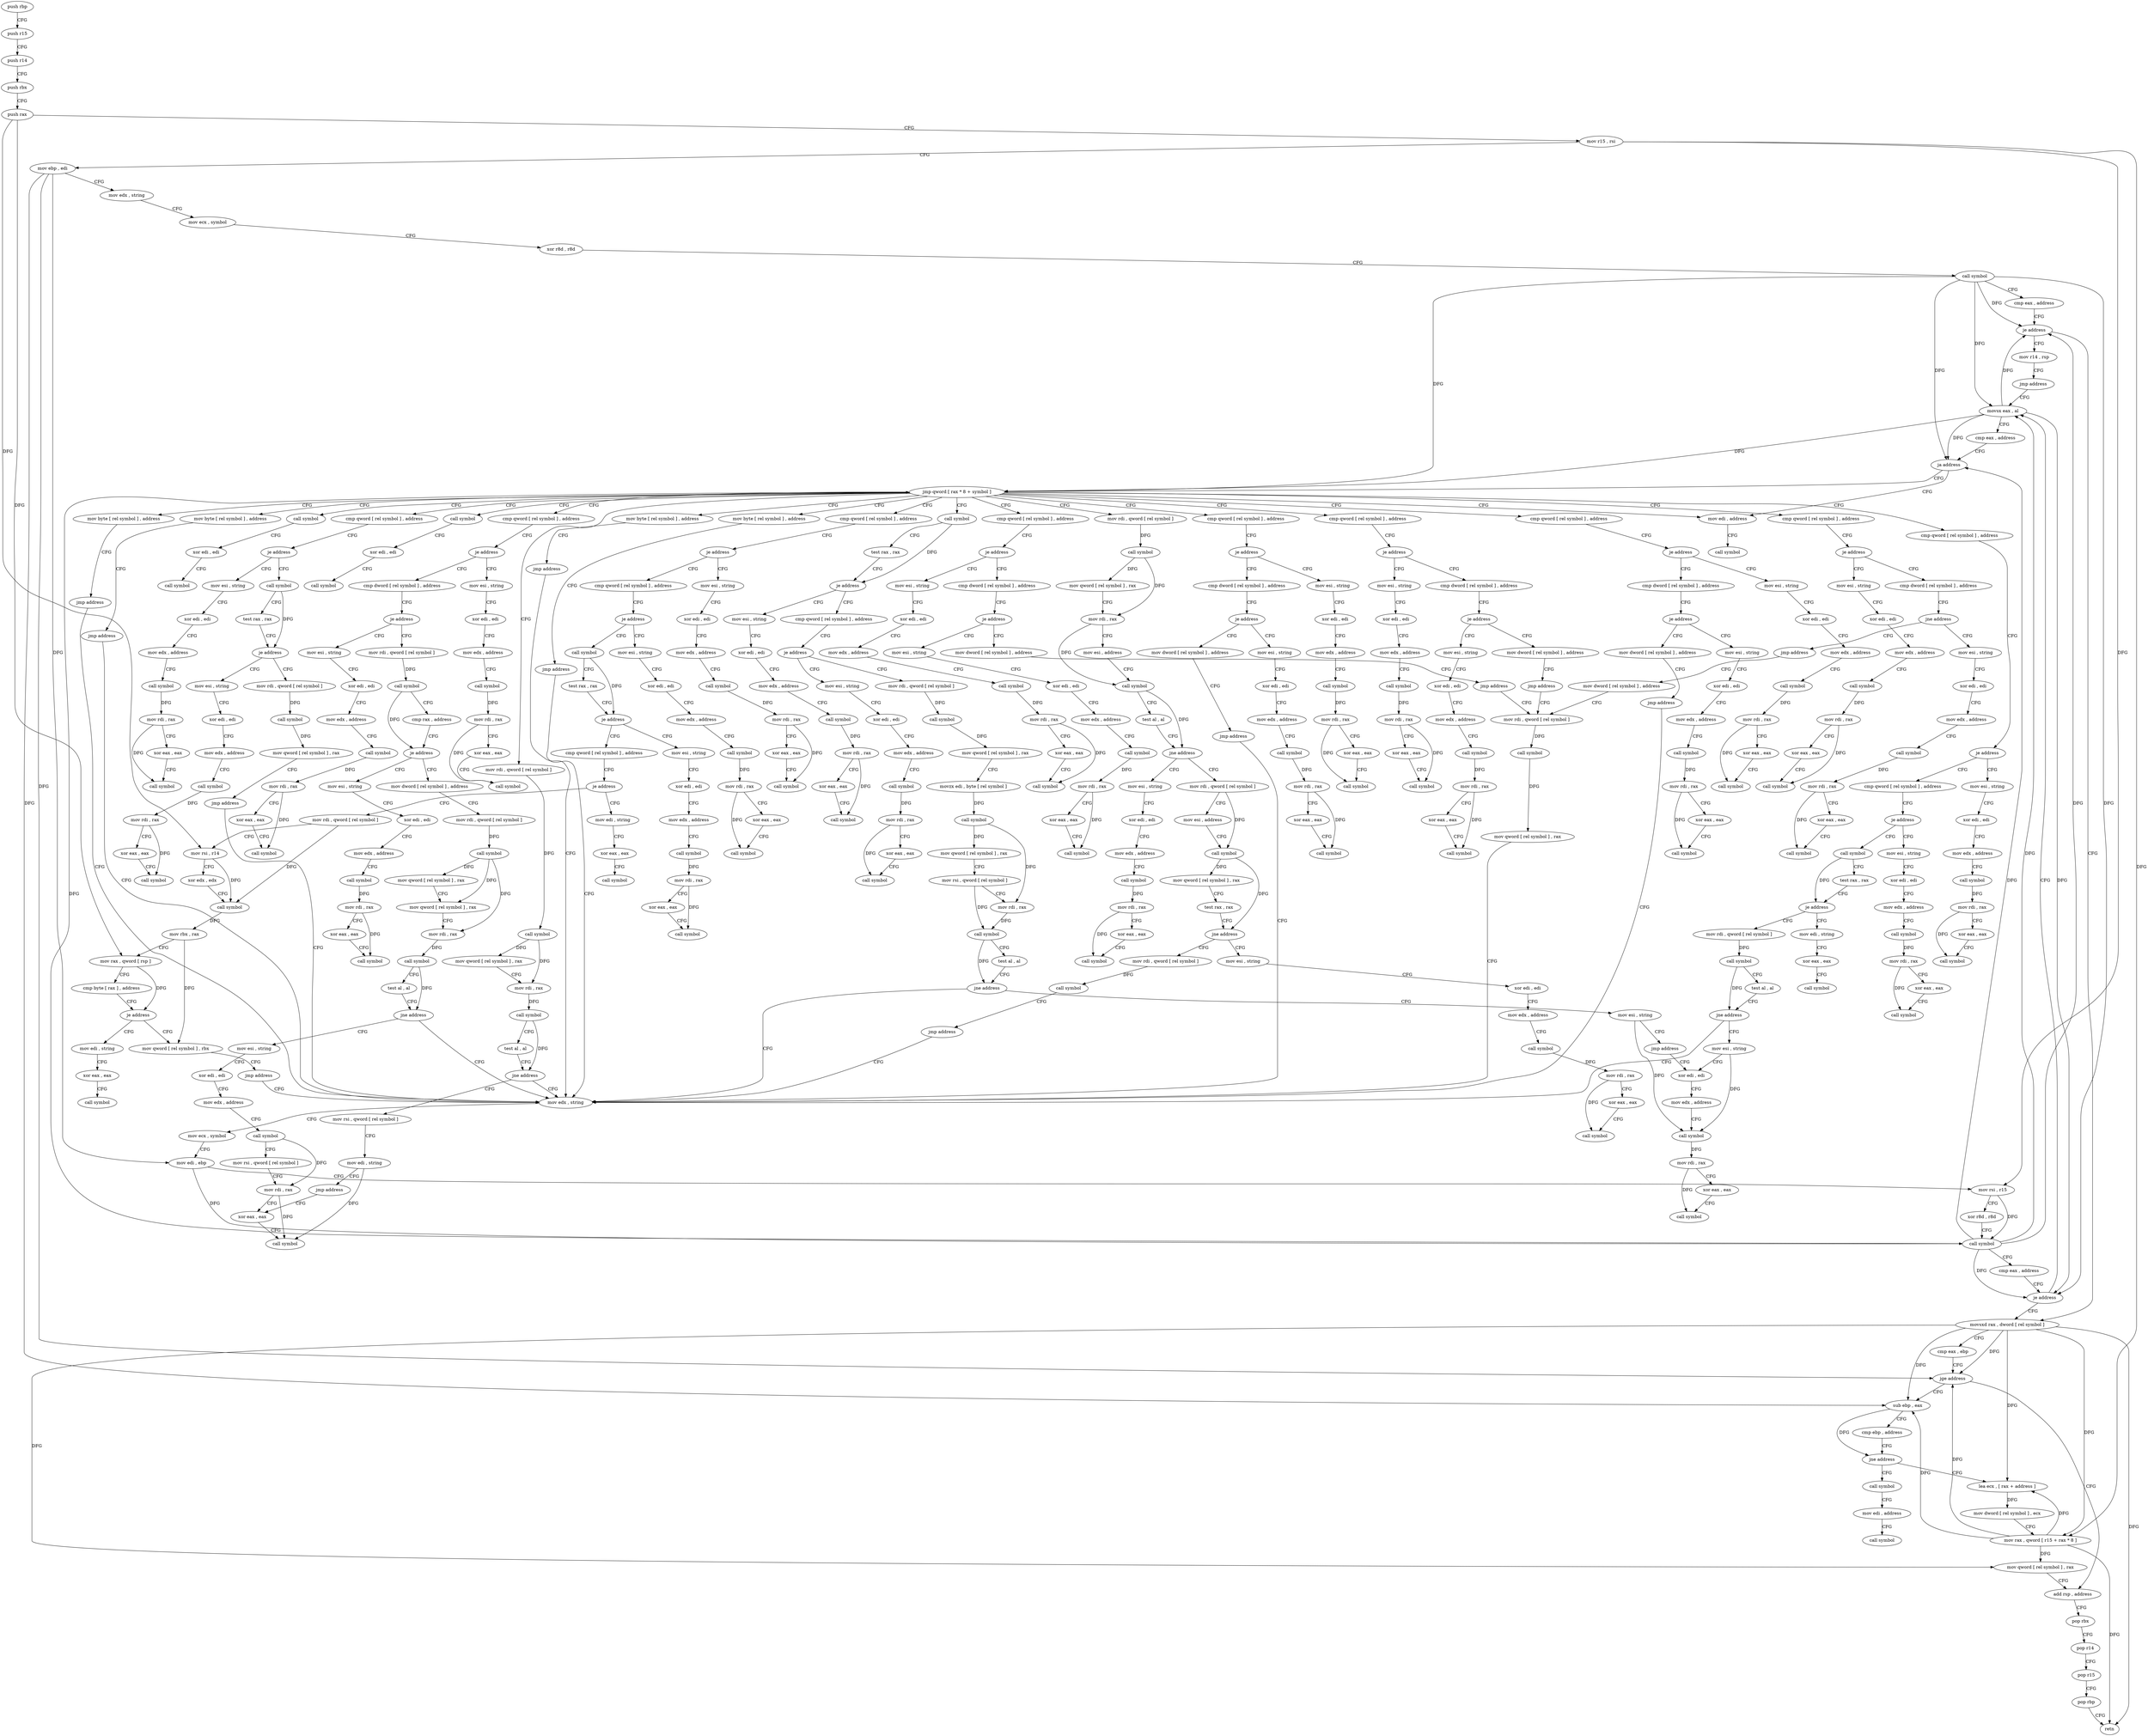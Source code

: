 digraph "func" {
"4216112" [label = "push rbp" ]
"4216113" [label = "push r15" ]
"4216115" [label = "push r14" ]
"4216117" [label = "push rbx" ]
"4216118" [label = "push rax" ]
"4216119" [label = "mov r15 , rsi" ]
"4216122" [label = "mov ebp , edi" ]
"4216124" [label = "mov edx , string" ]
"4216129" [label = "mov ecx , symbol" ]
"4216134" [label = "xor r8d , r8d" ]
"4216137" [label = "call symbol" ]
"4216142" [label = "cmp eax , address" ]
"4216145" [label = "je address" ]
"4217820" [label = "movsxd rax , dword [ rel symbol ]" ]
"4216151" [label = "mov r14 , rsp" ]
"4217827" [label = "cmp eax , ebp" ]
"4217829" [label = "jge address" ]
"4217858" [label = "add rsp , address" ]
"4217831" [label = "sub ebp , eax" ]
"4216154" [label = "jmp address" ]
"4216217" [label = "movsx eax , al" ]
"4217862" [label = "pop rbx" ]
"4217863" [label = "pop r14" ]
"4217865" [label = "pop r15" ]
"4217867" [label = "pop rbp" ]
"4217868" [label = "retn" ]
"4217833" [label = "cmp ebp , address" ]
"4217836" [label = "jne address" ]
"4217903" [label = "call symbol" ]
"4217838" [label = "lea ecx , [ rax + address ]" ]
"4216220" [label = "cmp eax , address" ]
"4216223" [label = "ja address" ]
"4217869" [label = "mov edi , address" ]
"4216229" [label = "jmp qword [ rax * 8 + symbol ]" ]
"4217908" [label = "mov edi , address" ]
"4217913" [label = "call symbol" ]
"4217841" [label = "mov dword [ rel symbol ] , ecx" ]
"4217847" [label = "mov rax , qword [ r15 + rax * 8 ]" ]
"4217851" [label = "mov qword [ rel symbol ] , rax" ]
"4217874" [label = "call symbol" ]
"4216236" [label = "mov rdi , qword [ rel symbol ]" ]
"4216284" [label = "cmp qword [ rel symbol ] , address" ]
"4216316" [label = "cmp qword [ rel symbol ] , address" ]
"4216502" [label = "cmp qword [ rel symbol ] , address" ]
"4216567" [label = "cmp qword [ rel symbol ] , address" ]
"4216665" [label = "mov byte [ rel symbol ] , address" ]
"4216677" [label = "call symbol" ]
"4216822" [label = "cmp qword [ rel symbol ] , address" ]
"4217008" [label = "cmp qword [ rel symbol ] , address" ]
"4217156" [label = "mov rdi , qword [ rel symbol ]" ]
"4217292" [label = "cmp qword [ rel symbol ] , address" ]
"4217357" [label = "cmp qword [ rel symbol ] , address" ]
"4217422" [label = "cmp qword [ rel symbol ] , address" ]
"4217487" [label = "mov byte [ rel symbol ] , address" ]
"4217499" [label = "mov byte [ rel symbol ] , address" ]
"4217511" [label = "mov byte [ rel symbol ] , address" ]
"4217879" [label = "call symbol" ]
"4217891" [label = "call symbol" ]
"4216243" [label = "call symbol" ]
"4216248" [label = "mov qword [ rel symbol ] , rax" ]
"4216255" [label = "mov rdi , rax" ]
"4216258" [label = "call symbol" ]
"4216263" [label = "test al , al" ]
"4216265" [label = "jne address" ]
"4216185" [label = "mov edx , string" ]
"4216267" [label = "mov rsi , qword [ rel symbol ]" ]
"4216292" [label = "je address" ]
"4217523" [label = "mov esi , string" ]
"4216298" [label = "cmp dword [ rel symbol ] , address" ]
"4216324" [label = "je address" ]
"4217595" [label = "mov esi , string" ]
"4216330" [label = "cmp dword [ rel symbol ] , address" ]
"4216510" [label = "je address" ]
"4217640" [label = "mov esi , string" ]
"4216516" [label = "cmp dword [ rel symbol ] , address" ]
"4216575" [label = "je address" ]
"4216604" [label = "call symbol" ]
"4216577" [label = "mov esi , string" ]
"4216672" [label = "jmp address" ]
"4216682" [label = "test rax , rax" ]
"4216685" [label = "je address" ]
"4216714" [label = "cmp qword [ rel symbol ] , address" ]
"4216687" [label = "mov esi , string" ]
"4216830" [label = "je address" ]
"4216859" [label = "cmp qword [ rel symbol ] , address" ]
"4216832" [label = "mov esi , string" ]
"4217016" [label = "je address" ]
"4217045" [label = "cmp qword [ rel symbol ] , address" ]
"4217018" [label = "mov esi , string" ]
"4217163" [label = "call symbol" ]
"4217168" [label = "mov qword [ rel symbol ] , rax" ]
"4217175" [label = "mov rdi , rax" ]
"4217178" [label = "mov esi , address" ]
"4217183" [label = "call symbol" ]
"4217188" [label = "test al , al" ]
"4217190" [label = "jne address" ]
"4217219" [label = "mov rdi , qword [ rel symbol ]" ]
"4217192" [label = "mov esi , string" ]
"4217300" [label = "je address" ]
"4217685" [label = "mov esi , string" ]
"4217306" [label = "cmp dword [ rel symbol ] , address" ]
"4217365" [label = "je address" ]
"4217730" [label = "mov esi , string" ]
"4217371" [label = "cmp dword [ rel symbol ] , address" ]
"4217430" [label = "je address" ]
"4217775" [label = "mov esi , string" ]
"4217436" [label = "cmp dword [ rel symbol ] , address" ]
"4217494" [label = "jmp address" ]
"4217506" [label = "jmp address" ]
"4217518" [label = "jmp address" ]
"4217884" [label = "xor edi , edi" ]
"4217886" [label = "call symbol" ]
"4217896" [label = "xor edi , edi" ]
"4217898" [label = "call symbol" ]
"4216190" [label = "mov ecx , symbol" ]
"4216195" [label = "mov edi , ebp" ]
"4216197" [label = "mov rsi , r15" ]
"4216200" [label = "xor r8d , r8d" ]
"4216203" [label = "call symbol" ]
"4216208" [label = "cmp eax , address" ]
"4216211" [label = "je address" ]
"4216274" [label = "mov edi , string" ]
"4216279" [label = "jmp address" ]
"4216490" [label = "xor eax , eax" ]
"4217528" [label = "xor edi , edi" ]
"4217530" [label = "mov edx , address" ]
"4217535" [label = "call symbol" ]
"4217540" [label = "mov rdi , rax" ]
"4217543" [label = "xor eax , eax" ]
"4217545" [label = "call symbol" ]
"4216305" [label = "jne address" ]
"4217563" [label = "mov esi , string" ]
"4216311" [label = "jmp address" ]
"4217600" [label = "xor edi , edi" ]
"4217602" [label = "mov edx , address" ]
"4217607" [label = "call symbol" ]
"4217612" [label = "mov rdi , rax" ]
"4217615" [label = "xor eax , eax" ]
"4217617" [label = "call symbol" ]
"4216337" [label = "je address" ]
"4216366" [label = "mov rdi , qword [ rel symbol ]" ]
"4216339" [label = "mov esi , string" ]
"4217645" [label = "xor edi , edi" ]
"4217647" [label = "mov edx , address" ]
"4217652" [label = "call symbol" ]
"4217657" [label = "mov rdi , rax" ]
"4217660" [label = "xor eax , eax" ]
"4217662" [label = "call symbol" ]
"4216523" [label = "je address" ]
"4216552" [label = "mov dword [ rel symbol ] , address" ]
"4216525" [label = "mov esi , string" ]
"4216609" [label = "test rax , rax" ]
"4216612" [label = "je address" ]
"4216641" [label = "mov rdi , qword [ rel symbol ]" ]
"4216614" [label = "mov esi , string" ]
"4216582" [label = "xor edi , edi" ]
"4216584" [label = "mov edx , address" ]
"4216589" [label = "call symbol" ]
"4216594" [label = "mov rdi , rax" ]
"4216597" [label = "xor eax , eax" ]
"4216599" [label = "call symbol" ]
"4216722" [label = "je address" ]
"4216751" [label = "mov rdi , qword [ rel symbol ]" ]
"4216724" [label = "mov esi , string" ]
"4216692" [label = "xor edi , edi" ]
"4216694" [label = "mov edx , address" ]
"4216699" [label = "call symbol" ]
"4216704" [label = "mov rdi , rax" ]
"4216707" [label = "xor eax , eax" ]
"4216709" [label = "call symbol" ]
"4216867" [label = "je address" ]
"4216896" [label = "call symbol" ]
"4216869" [label = "mov esi , string" ]
"4216837" [label = "xor edi , edi" ]
"4216839" [label = "mov edx , address" ]
"4216844" [label = "call symbol" ]
"4216849" [label = "mov rdi , rax" ]
"4216852" [label = "xor eax , eax" ]
"4216854" [label = "call symbol" ]
"4217053" [label = "je address" ]
"4217082" [label = "call symbol" ]
"4217055" [label = "mov esi , string" ]
"4217023" [label = "xor edi , edi" ]
"4217025" [label = "mov edx , address" ]
"4217030" [label = "call symbol" ]
"4217035" [label = "mov rdi , rax" ]
"4217038" [label = "xor eax , eax" ]
"4217040" [label = "call symbol" ]
"4217226" [label = "mov esi , address" ]
"4217231" [label = "call symbol" ]
"4217236" [label = "mov qword [ rel symbol ] , rax" ]
"4217243" [label = "test rax , rax" ]
"4217246" [label = "jne address" ]
"4217275" [label = "mov rdi , qword [ rel symbol ]" ]
"4217248" [label = "mov esi , string" ]
"4217197" [label = "xor edi , edi" ]
"4217199" [label = "mov edx , address" ]
"4217204" [label = "call symbol" ]
"4217209" [label = "mov rdi , rax" ]
"4217212" [label = "xor eax , eax" ]
"4217214" [label = "call symbol" ]
"4217690" [label = "xor edi , edi" ]
"4217692" [label = "mov edx , address" ]
"4217697" [label = "call symbol" ]
"4217702" [label = "mov rdi , rax" ]
"4217705" [label = "xor eax , eax" ]
"4217707" [label = "call symbol" ]
"4217313" [label = "je address" ]
"4217342" [label = "mov dword [ rel symbol ] , address" ]
"4217315" [label = "mov esi , string" ]
"4217735" [label = "xor edi , edi" ]
"4217737" [label = "mov edx , address" ]
"4217742" [label = "call symbol" ]
"4217747" [label = "mov rdi , rax" ]
"4217750" [label = "xor eax , eax" ]
"4217752" [label = "call symbol" ]
"4217378" [label = "je address" ]
"4217407" [label = "mov dword [ rel symbol ] , address" ]
"4217380" [label = "mov esi , string" ]
"4217780" [label = "xor edi , edi" ]
"4217782" [label = "mov edx , address" ]
"4217787" [label = "call symbol" ]
"4217792" [label = "mov rdi , rax" ]
"4217795" [label = "xor eax , eax" ]
"4217797" [label = "call symbol" ]
"4217443" [label = "je address" ]
"4217472" [label = "mov dword [ rel symbol ] , address" ]
"4217445" [label = "mov esi , string" ]
"4216492" [label = "call symbol" ]
"4217568" [label = "xor edi , edi" ]
"4217570" [label = "mov edx , address" ]
"4217575" [label = "call symbol" ]
"4217580" [label = "mov rdi , rax" ]
"4217583" [label = "xor eax , eax" ]
"4217585" [label = "call symbol" ]
"4216156" [label = "mov dword [ rel symbol ] , address" ]
"4216373" [label = "call symbol" ]
"4216378" [label = "cmp rax , address" ]
"4216382" [label = "je address" ]
"4216411" [label = "mov dword [ rel symbol ] , address" ]
"4216384" [label = "mov esi , string" ]
"4216344" [label = "xor edi , edi" ]
"4216346" [label = "mov edx , address" ]
"4216351" [label = "call symbol" ]
"4216356" [label = "mov rdi , rax" ]
"4216359" [label = "xor eax , eax" ]
"4216361" [label = "call symbol" ]
"4216562" [label = "jmp address" ]
"4216530" [label = "xor edi , edi" ]
"4216532" [label = "mov edx , address" ]
"4216537" [label = "call symbol" ]
"4216542" [label = "mov rdi , rax" ]
"4216545" [label = "xor eax , eax" ]
"4216547" [label = "call symbol" ]
"4216648" [label = "call symbol" ]
"4216653" [label = "mov qword [ rel symbol ] , rax" ]
"4216660" [label = "jmp address" ]
"4216619" [label = "xor edi , edi" ]
"4216621" [label = "mov edx , address" ]
"4216626" [label = "call symbol" ]
"4216631" [label = "mov rdi , rax" ]
"4216634" [label = "xor eax , eax" ]
"4216636" [label = "call symbol" ]
"4216758" [label = "call symbol" ]
"4216763" [label = "mov qword [ rel symbol ] , rax" ]
"4216770" [label = "movzx edi , byte [ rel symbol ]" ]
"4216777" [label = "call symbol" ]
"4216782" [label = "mov qword [ rel symbol ] , rax" ]
"4216789" [label = "mov rsi , qword [ rel symbol ]" ]
"4216796" [label = "mov rdi , rax" ]
"4216799" [label = "call symbol" ]
"4216804" [label = "test al , al" ]
"4216806" [label = "jne address" ]
"4216812" [label = "mov esi , string" ]
"4216729" [label = "xor edi , edi" ]
"4216731" [label = "mov edx , address" ]
"4216736" [label = "call symbol" ]
"4216741" [label = "mov rdi , rax" ]
"4216744" [label = "xor eax , eax" ]
"4216746" [label = "call symbol" ]
"4216901" [label = "test rax , rax" ]
"4216904" [label = "je address" ]
"4216933" [label = "cmp qword [ rel symbol ] , address" ]
"4216906" [label = "mov esi , string" ]
"4216874" [label = "xor edi , edi" ]
"4216876" [label = "mov edx , address" ]
"4216881" [label = "call symbol" ]
"4216886" [label = "mov rdi , rax" ]
"4216889" [label = "xor eax , eax" ]
"4216891" [label = "call symbol" ]
"4217087" [label = "test rax , rax" ]
"4217090" [label = "je address" ]
"4217104" [label = "mov rdi , qword [ rel symbol ]" ]
"4217092" [label = "mov edi , string" ]
"4217060" [label = "xor edi , edi" ]
"4217062" [label = "mov edx , address" ]
"4217067" [label = "call symbol" ]
"4217072" [label = "mov rdi , rax" ]
"4217075" [label = "xor eax , eax" ]
"4217077" [label = "call symbol" ]
"4217282" [label = "call symbol" ]
"4217287" [label = "jmp address" ]
"4217253" [label = "xor edi , edi" ]
"4217255" [label = "mov edx , address" ]
"4217260" [label = "call symbol" ]
"4217265" [label = "mov rdi , rax" ]
"4217268" [label = "xor eax , eax" ]
"4217270" [label = "call symbol" ]
"4217352" [label = "jmp address" ]
"4216166" [label = "mov rdi , qword [ rel symbol ]" ]
"4217320" [label = "xor edi , edi" ]
"4217322" [label = "mov edx , address" ]
"4217327" [label = "call symbol" ]
"4217332" [label = "mov rdi , rax" ]
"4217335" [label = "xor eax , eax" ]
"4217337" [label = "call symbol" ]
"4217417" [label = "jmp address" ]
"4217385" [label = "xor edi , edi" ]
"4217387" [label = "mov edx , address" ]
"4217392" [label = "call symbol" ]
"4217397" [label = "mov rdi , rax" ]
"4217400" [label = "xor eax , eax" ]
"4217402" [label = "call symbol" ]
"4217482" [label = "jmp address" ]
"4217450" [label = "xor edi , edi" ]
"4217452" [label = "mov edx , address" ]
"4217457" [label = "call symbol" ]
"4217462" [label = "mov rdi , rax" ]
"4217465" [label = "xor eax , eax" ]
"4217467" [label = "call symbol" ]
"4216421" [label = "mov rdi , qword [ rel symbol ]" ]
"4216428" [label = "call symbol" ]
"4216433" [label = "mov qword [ rel symbol ] , rax" ]
"4216440" [label = "mov qword [ rel symbol ] , rax" ]
"4216447" [label = "mov rdi , rax" ]
"4216450" [label = "call symbol" ]
"4216455" [label = "test al , al" ]
"4216457" [label = "jne address" ]
"4216463" [label = "mov esi , string" ]
"4216389" [label = "xor edi , edi" ]
"4216391" [label = "mov edx , address" ]
"4216396" [label = "call symbol" ]
"4216401" [label = "mov rdi , rax" ]
"4216404" [label = "xor eax , eax" ]
"4216406" [label = "call symbol" ]
"4216817" [label = "jmp address" ]
"4217129" [label = "xor edi , edi" ]
"4216941" [label = "je address" ]
"4216955" [label = "mov rdi , qword [ rel symbol ]" ]
"4216943" [label = "mov edi , string" ]
"4216911" [label = "xor edi , edi" ]
"4216913" [label = "mov edx , address" ]
"4216918" [label = "call symbol" ]
"4216923" [label = "mov rdi , rax" ]
"4216926" [label = "xor eax , eax" ]
"4216928" [label = "call symbol" ]
"4217111" [label = "call symbol" ]
"4217116" [label = "test al , al" ]
"4217118" [label = "jne address" ]
"4217124" [label = "mov esi , string" ]
"4217097" [label = "xor eax , eax" ]
"4217099" [label = "call symbol" ]
"4216173" [label = "call symbol" ]
"4216178" [label = "mov qword [ rel symbol ] , rax" ]
"4216468" [label = "xor edi , edi" ]
"4216470" [label = "mov edx , address" ]
"4216475" [label = "call symbol" ]
"4216480" [label = "mov rsi , qword [ rel symbol ]" ]
"4216487" [label = "mov rdi , rax" ]
"4217131" [label = "mov edx , address" ]
"4217136" [label = "call symbol" ]
"4217141" [label = "mov rdi , rax" ]
"4217144" [label = "xor eax , eax" ]
"4217146" [label = "call symbol" ]
"4216962" [label = "mov rsi , r14" ]
"4216965" [label = "xor edx , edx" ]
"4216967" [label = "call symbol" ]
"4216972" [label = "mov rbx , rax" ]
"4216975" [label = "mov rax , qword [ rsp ]" ]
"4216979" [label = "cmp byte [ rax ] , address" ]
"4216982" [label = "je address" ]
"4216996" [label = "mov qword [ rel symbol ] , rbx" ]
"4216984" [label = "mov edi , string" ]
"4216948" [label = "xor eax , eax" ]
"4216950" [label = "call symbol" ]
"4217003" [label = "jmp address" ]
"4216989" [label = "xor eax , eax" ]
"4216991" [label = "call symbol" ]
"4216112" -> "4216113" [ label = "CFG" ]
"4216113" -> "4216115" [ label = "CFG" ]
"4216115" -> "4216117" [ label = "CFG" ]
"4216117" -> "4216118" [ label = "CFG" ]
"4216118" -> "4216119" [ label = "CFG" ]
"4216118" -> "4216975" [ label = "DFG" ]
"4216118" -> "4216962" [ label = "DFG" ]
"4216119" -> "4216122" [ label = "CFG" ]
"4216119" -> "4217847" [ label = "DFG" ]
"4216119" -> "4216197" [ label = "DFG" ]
"4216122" -> "4216124" [ label = "CFG" ]
"4216122" -> "4217829" [ label = "DFG" ]
"4216122" -> "4217831" [ label = "DFG" ]
"4216122" -> "4216195" [ label = "DFG" ]
"4216124" -> "4216129" [ label = "CFG" ]
"4216129" -> "4216134" [ label = "CFG" ]
"4216134" -> "4216137" [ label = "CFG" ]
"4216137" -> "4216142" [ label = "CFG" ]
"4216137" -> "4216145" [ label = "DFG" ]
"4216137" -> "4216217" [ label = "DFG" ]
"4216137" -> "4216223" [ label = "DFG" ]
"4216137" -> "4216229" [ label = "DFG" ]
"4216137" -> "4216211" [ label = "DFG" ]
"4216142" -> "4216145" [ label = "CFG" ]
"4216145" -> "4217820" [ label = "CFG" ]
"4216145" -> "4216151" [ label = "CFG" ]
"4217820" -> "4217827" [ label = "CFG" ]
"4217820" -> "4217829" [ label = "DFG" ]
"4217820" -> "4217868" [ label = "DFG" ]
"4217820" -> "4217831" [ label = "DFG" ]
"4217820" -> "4217838" [ label = "DFG" ]
"4217820" -> "4217847" [ label = "DFG" ]
"4217820" -> "4217851" [ label = "DFG" ]
"4216151" -> "4216154" [ label = "CFG" ]
"4217827" -> "4217829" [ label = "CFG" ]
"4217829" -> "4217858" [ label = "CFG" ]
"4217829" -> "4217831" [ label = "CFG" ]
"4217858" -> "4217862" [ label = "CFG" ]
"4217831" -> "4217833" [ label = "CFG" ]
"4217831" -> "4217836" [ label = "DFG" ]
"4216154" -> "4216217" [ label = "CFG" ]
"4216217" -> "4216220" [ label = "CFG" ]
"4216217" -> "4216145" [ label = "DFG" ]
"4216217" -> "4216223" [ label = "DFG" ]
"4216217" -> "4216229" [ label = "DFG" ]
"4216217" -> "4216211" [ label = "DFG" ]
"4217862" -> "4217863" [ label = "CFG" ]
"4217863" -> "4217865" [ label = "CFG" ]
"4217865" -> "4217867" [ label = "CFG" ]
"4217867" -> "4217868" [ label = "CFG" ]
"4217833" -> "4217836" [ label = "CFG" ]
"4217836" -> "4217903" [ label = "CFG" ]
"4217836" -> "4217838" [ label = "CFG" ]
"4217903" -> "4217908" [ label = "CFG" ]
"4217838" -> "4217841" [ label = "DFG" ]
"4216220" -> "4216223" [ label = "CFG" ]
"4216223" -> "4217869" [ label = "CFG" ]
"4216223" -> "4216229" [ label = "CFG" ]
"4217869" -> "4217874" [ label = "CFG" ]
"4216229" -> "4216236" [ label = "CFG" ]
"4216229" -> "4216284" [ label = "CFG" ]
"4216229" -> "4216316" [ label = "CFG" ]
"4216229" -> "4216502" [ label = "CFG" ]
"4216229" -> "4216567" [ label = "CFG" ]
"4216229" -> "4216665" [ label = "CFG" ]
"4216229" -> "4216677" [ label = "CFG" ]
"4216229" -> "4216822" [ label = "CFG" ]
"4216229" -> "4217008" [ label = "CFG" ]
"4216229" -> "4217156" [ label = "CFG" ]
"4216229" -> "4217292" [ label = "CFG" ]
"4216229" -> "4217357" [ label = "CFG" ]
"4216229" -> "4217422" [ label = "CFG" ]
"4216229" -> "4217487" [ label = "CFG" ]
"4216229" -> "4217499" [ label = "CFG" ]
"4216229" -> "4217511" [ label = "CFG" ]
"4216229" -> "4217869" [ label = "CFG" ]
"4216229" -> "4217879" [ label = "CFG" ]
"4216229" -> "4217891" [ label = "CFG" ]
"4217908" -> "4217913" [ label = "CFG" ]
"4217841" -> "4217847" [ label = "CFG" ]
"4217847" -> "4217851" [ label = "DFG" ]
"4217847" -> "4217831" [ label = "DFG" ]
"4217847" -> "4217838" [ label = "DFG" ]
"4217847" -> "4217829" [ label = "DFG" ]
"4217847" -> "4217868" [ label = "DFG" ]
"4217851" -> "4217858" [ label = "CFG" ]
"4216236" -> "4216243" [ label = "DFG" ]
"4216284" -> "4216292" [ label = "CFG" ]
"4216316" -> "4216324" [ label = "CFG" ]
"4216502" -> "4216510" [ label = "CFG" ]
"4216567" -> "4216575" [ label = "CFG" ]
"4216665" -> "4216672" [ label = "CFG" ]
"4216677" -> "4216682" [ label = "CFG" ]
"4216677" -> "4216685" [ label = "DFG" ]
"4216822" -> "4216830" [ label = "CFG" ]
"4217008" -> "4217016" [ label = "CFG" ]
"4217156" -> "4217163" [ label = "DFG" ]
"4217292" -> "4217300" [ label = "CFG" ]
"4217357" -> "4217365" [ label = "CFG" ]
"4217422" -> "4217430" [ label = "CFG" ]
"4217487" -> "4217494" [ label = "CFG" ]
"4217499" -> "4217506" [ label = "CFG" ]
"4217511" -> "4217518" [ label = "CFG" ]
"4217879" -> "4217884" [ label = "CFG" ]
"4217891" -> "4217896" [ label = "CFG" ]
"4216243" -> "4216248" [ label = "DFG" ]
"4216243" -> "4216255" [ label = "DFG" ]
"4216248" -> "4216255" [ label = "CFG" ]
"4216255" -> "4216258" [ label = "DFG" ]
"4216258" -> "4216263" [ label = "CFG" ]
"4216258" -> "4216265" [ label = "DFG" ]
"4216263" -> "4216265" [ label = "CFG" ]
"4216265" -> "4216185" [ label = "CFG" ]
"4216265" -> "4216267" [ label = "CFG" ]
"4216185" -> "4216190" [ label = "CFG" ]
"4216267" -> "4216274" [ label = "CFG" ]
"4216292" -> "4217523" [ label = "CFG" ]
"4216292" -> "4216298" [ label = "CFG" ]
"4217523" -> "4217528" [ label = "CFG" ]
"4216298" -> "4216305" [ label = "CFG" ]
"4216324" -> "4217595" [ label = "CFG" ]
"4216324" -> "4216330" [ label = "CFG" ]
"4217595" -> "4217600" [ label = "CFG" ]
"4216330" -> "4216337" [ label = "CFG" ]
"4216510" -> "4217640" [ label = "CFG" ]
"4216510" -> "4216516" [ label = "CFG" ]
"4217640" -> "4217645" [ label = "CFG" ]
"4216516" -> "4216523" [ label = "CFG" ]
"4216575" -> "4216604" [ label = "CFG" ]
"4216575" -> "4216577" [ label = "CFG" ]
"4216604" -> "4216609" [ label = "CFG" ]
"4216604" -> "4216612" [ label = "DFG" ]
"4216577" -> "4216582" [ label = "CFG" ]
"4216672" -> "4216185" [ label = "CFG" ]
"4216682" -> "4216685" [ label = "CFG" ]
"4216685" -> "4216714" [ label = "CFG" ]
"4216685" -> "4216687" [ label = "CFG" ]
"4216714" -> "4216722" [ label = "CFG" ]
"4216687" -> "4216692" [ label = "CFG" ]
"4216830" -> "4216859" [ label = "CFG" ]
"4216830" -> "4216832" [ label = "CFG" ]
"4216859" -> "4216867" [ label = "CFG" ]
"4216832" -> "4216837" [ label = "CFG" ]
"4217016" -> "4217045" [ label = "CFG" ]
"4217016" -> "4217018" [ label = "CFG" ]
"4217045" -> "4217053" [ label = "CFG" ]
"4217018" -> "4217023" [ label = "CFG" ]
"4217163" -> "4217168" [ label = "DFG" ]
"4217163" -> "4217175" [ label = "DFG" ]
"4217168" -> "4217175" [ label = "CFG" ]
"4217175" -> "4217178" [ label = "CFG" ]
"4217175" -> "4217183" [ label = "DFG" ]
"4217178" -> "4217183" [ label = "CFG" ]
"4217183" -> "4217188" [ label = "CFG" ]
"4217183" -> "4217190" [ label = "DFG" ]
"4217188" -> "4217190" [ label = "CFG" ]
"4217190" -> "4217219" [ label = "CFG" ]
"4217190" -> "4217192" [ label = "CFG" ]
"4217219" -> "4217226" [ label = "CFG" ]
"4217219" -> "4217231" [ label = "DFG" ]
"4217192" -> "4217197" [ label = "CFG" ]
"4217300" -> "4217685" [ label = "CFG" ]
"4217300" -> "4217306" [ label = "CFG" ]
"4217685" -> "4217690" [ label = "CFG" ]
"4217306" -> "4217313" [ label = "CFG" ]
"4217365" -> "4217730" [ label = "CFG" ]
"4217365" -> "4217371" [ label = "CFG" ]
"4217730" -> "4217735" [ label = "CFG" ]
"4217371" -> "4217378" [ label = "CFG" ]
"4217430" -> "4217775" [ label = "CFG" ]
"4217430" -> "4217436" [ label = "CFG" ]
"4217775" -> "4217780" [ label = "CFG" ]
"4217436" -> "4217443" [ label = "CFG" ]
"4217494" -> "4216185" [ label = "CFG" ]
"4217506" -> "4216185" [ label = "CFG" ]
"4217518" -> "4216185" [ label = "CFG" ]
"4217884" -> "4217886" [ label = "CFG" ]
"4217896" -> "4217898" [ label = "CFG" ]
"4216190" -> "4216195" [ label = "CFG" ]
"4216195" -> "4216197" [ label = "CFG" ]
"4216195" -> "4216203" [ label = "DFG" ]
"4216197" -> "4216200" [ label = "CFG" ]
"4216197" -> "4216203" [ label = "DFG" ]
"4216200" -> "4216203" [ label = "CFG" ]
"4216203" -> "4216208" [ label = "CFG" ]
"4216203" -> "4216145" [ label = "DFG" ]
"4216203" -> "4216217" [ label = "DFG" ]
"4216203" -> "4216223" [ label = "DFG" ]
"4216203" -> "4216229" [ label = "DFG" ]
"4216203" -> "4216211" [ label = "DFG" ]
"4216208" -> "4216211" [ label = "CFG" ]
"4216211" -> "4217820" [ label = "CFG" ]
"4216211" -> "4216217" [ label = "CFG" ]
"4216274" -> "4216279" [ label = "CFG" ]
"4216274" -> "4216492" [ label = "DFG" ]
"4216279" -> "4216490" [ label = "CFG" ]
"4216490" -> "4216492" [ label = "CFG" ]
"4217528" -> "4217530" [ label = "CFG" ]
"4217530" -> "4217535" [ label = "CFG" ]
"4217535" -> "4217540" [ label = "DFG" ]
"4217540" -> "4217543" [ label = "CFG" ]
"4217540" -> "4217545" [ label = "DFG" ]
"4217543" -> "4217545" [ label = "CFG" ]
"4216305" -> "4217563" [ label = "CFG" ]
"4216305" -> "4216311" [ label = "CFG" ]
"4217563" -> "4217568" [ label = "CFG" ]
"4216311" -> "4216156" [ label = "CFG" ]
"4217600" -> "4217602" [ label = "CFG" ]
"4217602" -> "4217607" [ label = "CFG" ]
"4217607" -> "4217612" [ label = "DFG" ]
"4217612" -> "4217615" [ label = "CFG" ]
"4217612" -> "4217617" [ label = "DFG" ]
"4217615" -> "4217617" [ label = "CFG" ]
"4216337" -> "4216366" [ label = "CFG" ]
"4216337" -> "4216339" [ label = "CFG" ]
"4216366" -> "4216373" [ label = "DFG" ]
"4216339" -> "4216344" [ label = "CFG" ]
"4217645" -> "4217647" [ label = "CFG" ]
"4217647" -> "4217652" [ label = "CFG" ]
"4217652" -> "4217657" [ label = "DFG" ]
"4217657" -> "4217660" [ label = "CFG" ]
"4217657" -> "4217662" [ label = "DFG" ]
"4217660" -> "4217662" [ label = "CFG" ]
"4216523" -> "4216552" [ label = "CFG" ]
"4216523" -> "4216525" [ label = "CFG" ]
"4216552" -> "4216562" [ label = "CFG" ]
"4216525" -> "4216530" [ label = "CFG" ]
"4216609" -> "4216612" [ label = "CFG" ]
"4216612" -> "4216641" [ label = "CFG" ]
"4216612" -> "4216614" [ label = "CFG" ]
"4216641" -> "4216648" [ label = "DFG" ]
"4216614" -> "4216619" [ label = "CFG" ]
"4216582" -> "4216584" [ label = "CFG" ]
"4216584" -> "4216589" [ label = "CFG" ]
"4216589" -> "4216594" [ label = "DFG" ]
"4216594" -> "4216597" [ label = "CFG" ]
"4216594" -> "4216599" [ label = "DFG" ]
"4216597" -> "4216599" [ label = "CFG" ]
"4216722" -> "4216751" [ label = "CFG" ]
"4216722" -> "4216724" [ label = "CFG" ]
"4216751" -> "4216758" [ label = "DFG" ]
"4216724" -> "4216729" [ label = "CFG" ]
"4216692" -> "4216694" [ label = "CFG" ]
"4216694" -> "4216699" [ label = "CFG" ]
"4216699" -> "4216704" [ label = "DFG" ]
"4216704" -> "4216707" [ label = "CFG" ]
"4216704" -> "4216709" [ label = "DFG" ]
"4216707" -> "4216709" [ label = "CFG" ]
"4216867" -> "4216896" [ label = "CFG" ]
"4216867" -> "4216869" [ label = "CFG" ]
"4216896" -> "4216901" [ label = "CFG" ]
"4216896" -> "4216904" [ label = "DFG" ]
"4216869" -> "4216874" [ label = "CFG" ]
"4216837" -> "4216839" [ label = "CFG" ]
"4216839" -> "4216844" [ label = "CFG" ]
"4216844" -> "4216849" [ label = "DFG" ]
"4216849" -> "4216852" [ label = "CFG" ]
"4216849" -> "4216854" [ label = "DFG" ]
"4216852" -> "4216854" [ label = "CFG" ]
"4217053" -> "4217082" [ label = "CFG" ]
"4217053" -> "4217055" [ label = "CFG" ]
"4217082" -> "4217087" [ label = "CFG" ]
"4217082" -> "4217090" [ label = "DFG" ]
"4217055" -> "4217060" [ label = "CFG" ]
"4217023" -> "4217025" [ label = "CFG" ]
"4217025" -> "4217030" [ label = "CFG" ]
"4217030" -> "4217035" [ label = "DFG" ]
"4217035" -> "4217038" [ label = "CFG" ]
"4217035" -> "4217040" [ label = "DFG" ]
"4217038" -> "4217040" [ label = "CFG" ]
"4217226" -> "4217231" [ label = "CFG" ]
"4217231" -> "4217236" [ label = "DFG" ]
"4217231" -> "4217246" [ label = "DFG" ]
"4217236" -> "4217243" [ label = "CFG" ]
"4217243" -> "4217246" [ label = "CFG" ]
"4217246" -> "4217275" [ label = "CFG" ]
"4217246" -> "4217248" [ label = "CFG" ]
"4217275" -> "4217282" [ label = "DFG" ]
"4217248" -> "4217253" [ label = "CFG" ]
"4217197" -> "4217199" [ label = "CFG" ]
"4217199" -> "4217204" [ label = "CFG" ]
"4217204" -> "4217209" [ label = "DFG" ]
"4217209" -> "4217212" [ label = "CFG" ]
"4217209" -> "4217214" [ label = "DFG" ]
"4217212" -> "4217214" [ label = "CFG" ]
"4217690" -> "4217692" [ label = "CFG" ]
"4217692" -> "4217697" [ label = "CFG" ]
"4217697" -> "4217702" [ label = "DFG" ]
"4217702" -> "4217705" [ label = "CFG" ]
"4217702" -> "4217707" [ label = "DFG" ]
"4217705" -> "4217707" [ label = "CFG" ]
"4217313" -> "4217342" [ label = "CFG" ]
"4217313" -> "4217315" [ label = "CFG" ]
"4217342" -> "4217352" [ label = "CFG" ]
"4217315" -> "4217320" [ label = "CFG" ]
"4217735" -> "4217737" [ label = "CFG" ]
"4217737" -> "4217742" [ label = "CFG" ]
"4217742" -> "4217747" [ label = "DFG" ]
"4217747" -> "4217750" [ label = "CFG" ]
"4217747" -> "4217752" [ label = "DFG" ]
"4217750" -> "4217752" [ label = "CFG" ]
"4217378" -> "4217407" [ label = "CFG" ]
"4217378" -> "4217380" [ label = "CFG" ]
"4217407" -> "4217417" [ label = "CFG" ]
"4217380" -> "4217385" [ label = "CFG" ]
"4217780" -> "4217782" [ label = "CFG" ]
"4217782" -> "4217787" [ label = "CFG" ]
"4217787" -> "4217792" [ label = "DFG" ]
"4217792" -> "4217795" [ label = "CFG" ]
"4217792" -> "4217797" [ label = "DFG" ]
"4217795" -> "4217797" [ label = "CFG" ]
"4217443" -> "4217472" [ label = "CFG" ]
"4217443" -> "4217445" [ label = "CFG" ]
"4217472" -> "4217482" [ label = "CFG" ]
"4217445" -> "4217450" [ label = "CFG" ]
"4217568" -> "4217570" [ label = "CFG" ]
"4217570" -> "4217575" [ label = "CFG" ]
"4217575" -> "4217580" [ label = "DFG" ]
"4217580" -> "4217583" [ label = "CFG" ]
"4217580" -> "4217585" [ label = "DFG" ]
"4217583" -> "4217585" [ label = "CFG" ]
"4216156" -> "4216166" [ label = "CFG" ]
"4216373" -> "4216378" [ label = "CFG" ]
"4216373" -> "4216382" [ label = "DFG" ]
"4216378" -> "4216382" [ label = "CFG" ]
"4216382" -> "4216411" [ label = "CFG" ]
"4216382" -> "4216384" [ label = "CFG" ]
"4216411" -> "4216421" [ label = "CFG" ]
"4216384" -> "4216389" [ label = "CFG" ]
"4216344" -> "4216346" [ label = "CFG" ]
"4216346" -> "4216351" [ label = "CFG" ]
"4216351" -> "4216356" [ label = "DFG" ]
"4216356" -> "4216359" [ label = "CFG" ]
"4216356" -> "4216361" [ label = "DFG" ]
"4216359" -> "4216361" [ label = "CFG" ]
"4216562" -> "4216185" [ label = "CFG" ]
"4216530" -> "4216532" [ label = "CFG" ]
"4216532" -> "4216537" [ label = "CFG" ]
"4216537" -> "4216542" [ label = "DFG" ]
"4216542" -> "4216545" [ label = "CFG" ]
"4216542" -> "4216547" [ label = "DFG" ]
"4216545" -> "4216547" [ label = "CFG" ]
"4216648" -> "4216653" [ label = "DFG" ]
"4216653" -> "4216660" [ label = "CFG" ]
"4216660" -> "4216185" [ label = "CFG" ]
"4216619" -> "4216621" [ label = "CFG" ]
"4216621" -> "4216626" [ label = "CFG" ]
"4216626" -> "4216631" [ label = "DFG" ]
"4216631" -> "4216634" [ label = "CFG" ]
"4216631" -> "4216636" [ label = "DFG" ]
"4216634" -> "4216636" [ label = "CFG" ]
"4216758" -> "4216763" [ label = "DFG" ]
"4216763" -> "4216770" [ label = "CFG" ]
"4216770" -> "4216777" [ label = "DFG" ]
"4216777" -> "4216782" [ label = "DFG" ]
"4216777" -> "4216796" [ label = "DFG" ]
"4216782" -> "4216789" [ label = "CFG" ]
"4216789" -> "4216796" [ label = "CFG" ]
"4216789" -> "4216799" [ label = "DFG" ]
"4216796" -> "4216799" [ label = "DFG" ]
"4216799" -> "4216804" [ label = "CFG" ]
"4216799" -> "4216806" [ label = "DFG" ]
"4216804" -> "4216806" [ label = "CFG" ]
"4216806" -> "4216185" [ label = "CFG" ]
"4216806" -> "4216812" [ label = "CFG" ]
"4216812" -> "4216817" [ label = "CFG" ]
"4216812" -> "4217136" [ label = "DFG" ]
"4216729" -> "4216731" [ label = "CFG" ]
"4216731" -> "4216736" [ label = "CFG" ]
"4216736" -> "4216741" [ label = "DFG" ]
"4216741" -> "4216744" [ label = "CFG" ]
"4216741" -> "4216746" [ label = "DFG" ]
"4216744" -> "4216746" [ label = "CFG" ]
"4216901" -> "4216904" [ label = "CFG" ]
"4216904" -> "4216933" [ label = "CFG" ]
"4216904" -> "4216906" [ label = "CFG" ]
"4216933" -> "4216941" [ label = "CFG" ]
"4216906" -> "4216911" [ label = "CFG" ]
"4216874" -> "4216876" [ label = "CFG" ]
"4216876" -> "4216881" [ label = "CFG" ]
"4216881" -> "4216886" [ label = "DFG" ]
"4216886" -> "4216889" [ label = "CFG" ]
"4216886" -> "4216891" [ label = "DFG" ]
"4216889" -> "4216891" [ label = "CFG" ]
"4217087" -> "4217090" [ label = "CFG" ]
"4217090" -> "4217104" [ label = "CFG" ]
"4217090" -> "4217092" [ label = "CFG" ]
"4217104" -> "4217111" [ label = "DFG" ]
"4217092" -> "4217097" [ label = "CFG" ]
"4217060" -> "4217062" [ label = "CFG" ]
"4217062" -> "4217067" [ label = "CFG" ]
"4217067" -> "4217072" [ label = "DFG" ]
"4217072" -> "4217075" [ label = "CFG" ]
"4217072" -> "4217077" [ label = "DFG" ]
"4217075" -> "4217077" [ label = "CFG" ]
"4217282" -> "4217287" [ label = "CFG" ]
"4217287" -> "4216185" [ label = "CFG" ]
"4217253" -> "4217255" [ label = "CFG" ]
"4217255" -> "4217260" [ label = "CFG" ]
"4217260" -> "4217265" [ label = "DFG" ]
"4217265" -> "4217268" [ label = "CFG" ]
"4217265" -> "4217270" [ label = "DFG" ]
"4217268" -> "4217270" [ label = "CFG" ]
"4217352" -> "4216166" [ label = "CFG" ]
"4216166" -> "4216173" [ label = "DFG" ]
"4217320" -> "4217322" [ label = "CFG" ]
"4217322" -> "4217327" [ label = "CFG" ]
"4217327" -> "4217332" [ label = "DFG" ]
"4217332" -> "4217335" [ label = "CFG" ]
"4217332" -> "4217337" [ label = "DFG" ]
"4217335" -> "4217337" [ label = "CFG" ]
"4217417" -> "4216185" [ label = "CFG" ]
"4217385" -> "4217387" [ label = "CFG" ]
"4217387" -> "4217392" [ label = "CFG" ]
"4217392" -> "4217397" [ label = "DFG" ]
"4217397" -> "4217400" [ label = "CFG" ]
"4217397" -> "4217402" [ label = "DFG" ]
"4217400" -> "4217402" [ label = "CFG" ]
"4217482" -> "4216166" [ label = "CFG" ]
"4217450" -> "4217452" [ label = "CFG" ]
"4217452" -> "4217457" [ label = "CFG" ]
"4217457" -> "4217462" [ label = "DFG" ]
"4217462" -> "4217465" [ label = "CFG" ]
"4217462" -> "4217467" [ label = "DFG" ]
"4217465" -> "4217467" [ label = "CFG" ]
"4216421" -> "4216428" [ label = "DFG" ]
"4216428" -> "4216433" [ label = "DFG" ]
"4216428" -> "4216440" [ label = "DFG" ]
"4216428" -> "4216447" [ label = "DFG" ]
"4216433" -> "4216440" [ label = "CFG" ]
"4216440" -> "4216447" [ label = "CFG" ]
"4216447" -> "4216450" [ label = "DFG" ]
"4216450" -> "4216455" [ label = "CFG" ]
"4216450" -> "4216457" [ label = "DFG" ]
"4216455" -> "4216457" [ label = "CFG" ]
"4216457" -> "4216185" [ label = "CFG" ]
"4216457" -> "4216463" [ label = "CFG" ]
"4216463" -> "4216468" [ label = "CFG" ]
"4216389" -> "4216391" [ label = "CFG" ]
"4216391" -> "4216396" [ label = "CFG" ]
"4216396" -> "4216401" [ label = "DFG" ]
"4216401" -> "4216404" [ label = "CFG" ]
"4216401" -> "4216406" [ label = "DFG" ]
"4216404" -> "4216406" [ label = "CFG" ]
"4216817" -> "4217129" [ label = "CFG" ]
"4217129" -> "4217131" [ label = "CFG" ]
"4216941" -> "4216955" [ label = "CFG" ]
"4216941" -> "4216943" [ label = "CFG" ]
"4216955" -> "4216962" [ label = "CFG" ]
"4216955" -> "4216967" [ label = "DFG" ]
"4216943" -> "4216948" [ label = "CFG" ]
"4216911" -> "4216913" [ label = "CFG" ]
"4216913" -> "4216918" [ label = "CFG" ]
"4216918" -> "4216923" [ label = "DFG" ]
"4216923" -> "4216926" [ label = "CFG" ]
"4216923" -> "4216928" [ label = "DFG" ]
"4216926" -> "4216928" [ label = "CFG" ]
"4217111" -> "4217116" [ label = "CFG" ]
"4217111" -> "4217118" [ label = "DFG" ]
"4217116" -> "4217118" [ label = "CFG" ]
"4217118" -> "4216185" [ label = "CFG" ]
"4217118" -> "4217124" [ label = "CFG" ]
"4217124" -> "4217129" [ label = "CFG" ]
"4217124" -> "4217136" [ label = "DFG" ]
"4217097" -> "4217099" [ label = "CFG" ]
"4216173" -> "4216178" [ label = "DFG" ]
"4216178" -> "4216185" [ label = "CFG" ]
"4216468" -> "4216470" [ label = "CFG" ]
"4216470" -> "4216475" [ label = "CFG" ]
"4216475" -> "4216480" [ label = "CFG" ]
"4216475" -> "4216487" [ label = "DFG" ]
"4216480" -> "4216487" [ label = "CFG" ]
"4216487" -> "4216490" [ label = "CFG" ]
"4216487" -> "4216492" [ label = "DFG" ]
"4217131" -> "4217136" [ label = "CFG" ]
"4217136" -> "4217141" [ label = "DFG" ]
"4217141" -> "4217144" [ label = "CFG" ]
"4217141" -> "4217146" [ label = "DFG" ]
"4217144" -> "4217146" [ label = "CFG" ]
"4216962" -> "4216965" [ label = "CFG" ]
"4216962" -> "4216967" [ label = "DFG" ]
"4216965" -> "4216967" [ label = "CFG" ]
"4216967" -> "4216972" [ label = "DFG" ]
"4216972" -> "4216975" [ label = "CFG" ]
"4216972" -> "4216996" [ label = "DFG" ]
"4216975" -> "4216979" [ label = "CFG" ]
"4216975" -> "4216982" [ label = "DFG" ]
"4216979" -> "4216982" [ label = "CFG" ]
"4216982" -> "4216996" [ label = "CFG" ]
"4216982" -> "4216984" [ label = "CFG" ]
"4216996" -> "4217003" [ label = "CFG" ]
"4216984" -> "4216989" [ label = "CFG" ]
"4216948" -> "4216950" [ label = "CFG" ]
"4217003" -> "4216185" [ label = "CFG" ]
"4216989" -> "4216991" [ label = "CFG" ]
}
